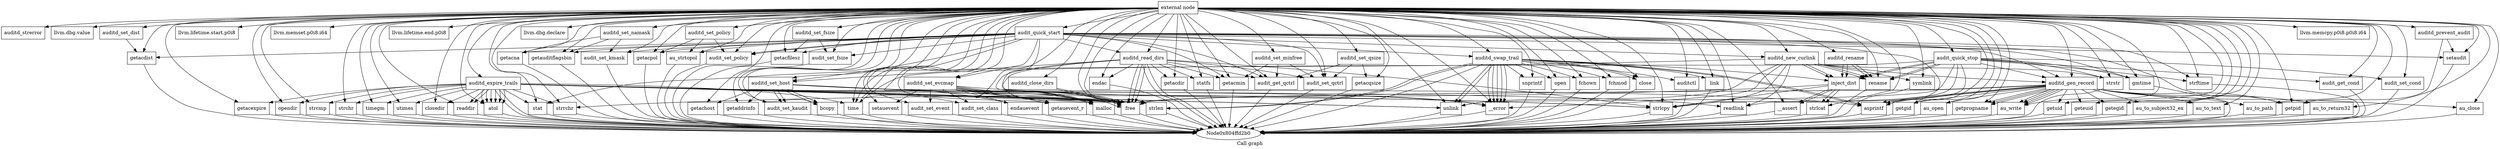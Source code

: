 digraph "Call graph" {
	label="Call graph";

	Node0x804ffd280 [shape=record,label="{external node}"];
	Node0x804ffd280 -> Node0x804ffd310;
	Node0x804ffd280 -> Node0x804ffd370;
	Node0x804ffd280 -> Node0x804ffd3d0;
	Node0x804ffd280 -> Node0x804ffd430;
	Node0x804ffd280 -> Node0x804ffd490;
	Node0x804ffd280 -> Node0x804ffd730;
	Node0x804ffd280 -> Node0x804ffd4f0;
	Node0x804ffd280 -> Node0x804ffd550;
	Node0x804ffd280 -> Node0x804ffd790;
	Node0x804ffd280 -> Node0x804ffd5b0;
	Node0x804ffd280 -> Node0x804ffd610;
	Node0x804ffd280 -> Node0x804ffd670;
	Node0x804ffd280 -> Node0x804ffd6d0;
	Node0x804ffd280 -> Node0x804ffd7f0;
	Node0x804ffd280 -> Node0x804ffd850;
	Node0x804ffd280 -> Node0x804ffd8b0;
	Node0x804ffd280 -> Node0x804ffd910;
	Node0x804ffd280 -> Node0x804ffd970;
	Node0x804ffd280 -> Node0x804ffd9d0;
	Node0x804ffd280 -> Node0x8050550f0;
	Node0x804ffd280 -> Node0x804ffda30;
	Node0x804ffd280 -> Node0x804ffda90;
	Node0x804ffd280 -> Node0x804ffdaf0;
	Node0x804ffd280 -> Node0x804ffdb50;
	Node0x804ffd280 -> Node0x804ffdbb0;
	Node0x804ffd280 -> Node0x804ffdc10;
	Node0x804ffd280 -> Node0x804ffdc70;
	Node0x804ffd280 -> Node0x804ffdcd0;
	Node0x804ffd280 -> Node0x804ffdd30;
	Node0x804ffd280 -> Node0x804ffdd90;
	Node0x804ffd280 -> Node0x804ffddf0;
	Node0x804ffd280 -> Node0x804ffde50;
	Node0x804ffd280 -> Node0x804ffdeb0;
	Node0x804ffd280 -> Node0x804ffdf10;
	Node0x804ffd280 -> Node0x804ffdf70;
	Node0x804ffd280 -> Node0x804ffdfd0;
	Node0x804ffd280 -> Node0x805055030;
	Node0x804ffd280 -> Node0x805055090;
	Node0x804ffd280 -> Node0x805055150;
	Node0x804ffd280 -> Node0x8050551b0;
	Node0x804ffd280 -> Node0x805055210;
	Node0x804ffd280 -> Node0x805055270;
	Node0x804ffd280 -> Node0x8050552d0;
	Node0x804ffd280 -> Node0x805055330;
	Node0x804ffd280 -> Node0x805055390;
	Node0x804ffd280 -> Node0x8050553f0;
	Node0x804ffd280 -> Node0x805055450;
	Node0x804ffd280 -> Node0x8050554b0;
	Node0x804ffd280 -> Node0x805055510;
	Node0x804ffd280 -> Node0x805055570;
	Node0x804ffd280 -> Node0x8050555d0;
	Node0x804ffd280 -> Node0x805055630;
	Node0x804ffd280 -> Node0x805055690;
	Node0x804ffd280 -> Node0x8050556f0;
	Node0x804ffd280 -> Node0x805055750;
	Node0x804ffd280 -> Node0x8050557b0;
	Node0x804ffd280 -> Node0x805055810;
	Node0x804ffd280 -> Node0x805055870;
	Node0x804ffd280 -> Node0x8050558d0;
	Node0x804ffd280 -> Node0x805055930;
	Node0x804ffd280 -> Node0x805055990;
	Node0x804ffd280 -> Node0x8050559f0;
	Node0x804ffd280 -> Node0x805055a50;
	Node0x804ffd280 -> Node0x805055b10;
	Node0x804ffd280 -> Node0x805055b70;
	Node0x804ffd280 -> Node0x805055bd0;
	Node0x804ffd280 -> Node0x805055c30;
	Node0x804ffd280 -> Node0x805055c90;
	Node0x804ffd280 -> Node0x805055cf0;
	Node0x804ffd280 -> Node0x805055d50;
	Node0x804ffd280 -> Node0x805055db0;
	Node0x804ffd280 -> Node0x805055e10;
	Node0x804ffd280 -> Node0x805055e70;
	Node0x804ffd280 -> Node0x805055ed0;
	Node0x804ffd280 -> Node0x805055f30;
	Node0x804ffd280 -> Node0x805055f90;
	Node0x804ffd280 -> Node0x805055ff0;
	Node0x804ffd280 -> Node0x805056050;
	Node0x804ffd280 -> Node0x8050560b0;
	Node0x804ffd280 -> Node0x805056110;
	Node0x804ffd280 -> Node0x805056170;
	Node0x804ffd280 -> Node0x8050561d0;
	Node0x804ffd280 -> Node0x805056230;
	Node0x804ffd280 -> Node0x805056290;
	Node0x804ffd280 -> Node0x8050562f0;
	Node0x804ffd280 -> Node0x805056350;
	Node0x804ffd280 -> Node0x8050563b0;
	Node0x804ffd280 -> Node0x805056410;
	Node0x804ffd280 -> Node0x805056470;
	Node0x804ffd280 -> Node0x8050564d0;
	Node0x804ffd280 -> Node0x805056530;
	Node0x804ffd280 -> Node0x805056590;
	Node0x804ffd280 -> Node0x805056650;
	Node0x804ffd280 -> Node0x8050565f0;
	Node0x804ffd280 -> Node0x8050566b0;
	Node0x804ffd280 -> Node0x805056710;
	Node0x804ffd280 -> Node0x805056770;
	Node0x804ffd280 -> Node0x8050567d0;
	Node0x804ffd280 -> Node0x805056830;
	Node0x804ffd280 -> Node0x805056890;
	Node0x804ffd310 [shape=record,label="{auditd_strerror}"];
	Node0x804ffd370 [shape=record,label="{llvm.dbg.value}"];
	Node0x804ffd3d0 [shape=record,label="{auditd_set_dist}"];
	Node0x804ffd3d0 -> Node0x804ffd430;
	Node0x804ffd430 [shape=record,label="{getacdist}"];
	Node0x804ffd430 -> Node0x804ffd2b0;
	Node0x804ffd490 [shape=record,label="{auditd_set_host}"];
	Node0x804ffd490 -> Node0x804ffd4f0;
	Node0x804ffd490 -> Node0x804ffd550;
	Node0x804ffd490 -> Node0x804ffd5b0;
	Node0x804ffd490 -> Node0x804ffd610;
	Node0x804ffd490 -> Node0x804ffd670;
	Node0x804ffd490 -> Node0x804ffd6d0;
	Node0x804ffd490 -> Node0x804ffd6d0;
	Node0x804ffd490 -> Node0x804ffd610;
	Node0x804ffd490 -> Node0x804ffd5b0;
	Node0x804ffd730 [shape=record,label="{llvm.lifetime.start.p0i8}"];
	Node0x804ffd4f0 [shape=record,label="{getachost}"];
	Node0x804ffd4f0 -> Node0x804ffd2b0;
	Node0x804ffd550 [shape=record,label="{strlen}"];
	Node0x804ffd550 -> Node0x804ffd2b0;
	Node0x804ffd790 [shape=record,label="{llvm.memset.p0i8.i64}"];
	Node0x804ffd5b0 [shape=record,label="{audit_set_kaudit}"];
	Node0x804ffd5b0 -> Node0x804ffd2b0;
	Node0x804ffd610 [shape=record,label="{__error}"];
	Node0x804ffd610 -> Node0x804ffd2b0;
	Node0x804ffd670 [shape=record,label="{getaddrinfo}"];
	Node0x804ffd670 -> Node0x804ffd2b0;
	Node0x804ffd6d0 [shape=record,label="{bcopy}"];
	Node0x804ffd6d0 -> Node0x804ffd2b0;
	Node0x804ffd7f0 [shape=record,label="{llvm.lifetime.end.p0i8}"];
	Node0x804ffd850 [shape=record,label="{auditd_set_minfree}"];
	Node0x804ffd850 -> Node0x804ffd8b0;
	Node0x804ffd850 -> Node0x804ffd910;
	Node0x804ffd850 -> Node0x804ffd970;
	Node0x804ffd8b0 [shape=record,label="{getacmin}"];
	Node0x804ffd8b0 -> Node0x804ffd2b0;
	Node0x804ffd910 [shape=record,label="{audit_get_qctrl}"];
	Node0x804ffd910 -> Node0x804ffd2b0;
	Node0x804ffd970 [shape=record,label="{audit_set_qctrl}"];
	Node0x804ffd970 -> Node0x804ffd2b0;
	Node0x804ffd9d0 [shape=record,label="{auditd_expire_trails}"];
	Node0x804ffd9d0 -> Node0x804ffda30;
	Node0x804ffd9d0 -> Node0x804ffda90;
	Node0x804ffd9d0 -> Node0x804ffdaf0;
	Node0x804ffd9d0 -> Node0x804ffdb50;
	Node0x804ffd9d0 -> Node0x804ffdbb0;
	Node0x804ffd9d0 -> Node0x804ffdc10;
	Node0x804ffd9d0 -> Node0x804ffdc70;
	Node0x804ffd9d0 -> Node0x804ffdcd0;
	Node0x804ffd9d0 -> Node0x804ffdd30;
	Node0x804ffd9d0 -> Node0x804ffdd90;
	Node0x804ffd9d0 -> Node0x804ffdd30;
	Node0x804ffd9d0 -> Node0x804ffddf0;
	Node0x804ffd9d0 -> Node0x804ffde50;
	Node0x804ffd9d0 -> Node0x804ffd550;
	Node0x804ffd9d0 -> Node0x804ffdeb0;
	Node0x804ffd9d0 -> Node0x804ffdeb0;
	Node0x804ffd9d0 -> Node0x804ffdeb0;
	Node0x804ffd9d0 -> Node0x804ffdeb0;
	Node0x804ffd9d0 -> Node0x804ffdeb0;
	Node0x804ffd9d0 -> Node0x804ffdeb0;
	Node0x804ffd9d0 -> Node0x804ffdf10;
	Node0x804ffd9d0 -> Node0x804ffdf70;
	Node0x804ffd9d0 -> Node0x804ffdfd0;
	Node0x804ffd9d0 -> Node0x804ffdd30;
	Node0x804ffd9d0 -> Node0x804ffdc10;
	Node0x804ffd9d0 -> Node0x805055030;
	Node0x804ffd9d0 -> Node0x804ffd2b0;
	Node0x804ffd9d0 -> Node0x805055090;
	Node0x804ffd9d0 -> Node0x804ffd2b0;
	Node0x804ffd9d0 -> Node0x805055090;
	Node0x804ffd9d0 -> Node0x804ffdd30;
	Node0x804ffd9d0 -> Node0x804ffdd30;
	Node0x8050550f0 [shape=record,label="{llvm.dbg.declare}"];
	Node0x804ffda30 [shape=record,label="{time}"];
	Node0x804ffda30 -> Node0x804ffd2b0;
	Node0x804ffda90 [shape=record,label="{getacexpire}"];
	Node0x804ffda90 -> Node0x804ffd2b0;
	Node0x804ffdaf0 [shape=record,label="{readlink}"];
	Node0x804ffdaf0 -> Node0x804ffd2b0;
	Node0x804ffdb50 [shape=record,label="{strrchr}"];
	Node0x804ffdb50 -> Node0x804ffd2b0;
	Node0x804ffdbb0 [shape=record,label="{opendir}"];
	Node0x804ffdbb0 -> Node0x804ffd2b0;
	Node0x804ffdc10 [shape=record,label="{readdir}"];
	Node0x804ffdc10 -> Node0x804ffd2b0;
	Node0x804ffdc70 [shape=record,label="{asprintf}"];
	Node0x804ffdc70 -> Node0x804ffd2b0;
	Node0x804ffdcd0 [shape=record,label="{stat}"];
	Node0x804ffdcd0 -> Node0x804ffd2b0;
	Node0x804ffdd30 [shape=record,label="{free}"];
	Node0x804ffdd30 -> Node0x804ffd2b0;
	Node0x804ffdd90 [shape=record,label="{strcmp}"];
	Node0x804ffdd90 -> Node0x804ffd2b0;
	Node0x804ffddf0 [shape=record,label="{strchr}"];
	Node0x804ffddf0 -> Node0x804ffd2b0;
	Node0x804ffde50 [shape=record,label="{strlcpy}"];
	Node0x804ffde50 -> Node0x804ffd2b0;
	Node0x804ffdeb0 [shape=record,label="{atol}"];
	Node0x804ffdeb0 -> Node0x804ffd2b0;
	Node0x804ffdf10 [shape=record,label="{timegm}"];
	Node0x804ffdf10 -> Node0x804ffd2b0;
	Node0x804ffdf70 [shape=record,label="{utimes}"];
	Node0x804ffdf70 -> Node0x804ffd2b0;
	Node0x804ffdfd0 [shape=record,label="{malloc}"];
	Node0x804ffdfd0 -> Node0x804ffd2b0;
	Node0x805055030 [shape=record,label="{closedir}"];
	Node0x805055030 -> Node0x804ffd2b0;
	Node0x805055090 [shape=record,label="{unlink}"];
	Node0x805055090 -> Node0x804ffd2b0;
	Node0x805055150 [shape=record,label="{auditd_read_dirs}"];
	Node0x805055150 -> Node0x804ffd8b0;
	Node0x805055150 -> Node0x804ffd910;
	Node0x805055150 -> Node0x804ffd970;
	Node0x805055150 -> Node0x804ffd490;
	Node0x805055150 -> Node0x804ffdd30;
	Node0x805055150 -> Node0x804ffdd30;
	Node0x805055150 -> Node0x8050551b0;
	Node0x805055150 -> Node0x805055210;
	Node0x805055150 -> Node0x805055270;
	Node0x805055150 -> Node0x804ffd2b0;
	Node0x805055150 -> Node0x804ffd2b0;
	Node0x805055150 -> Node0x804ffdfd0;
	Node0x805055150 -> Node0x804ffdfd0;
	Node0x805055150 -> Node0x804ffdd30;
	Node0x805055150 -> Node0x804ffde50;
	Node0x8050551b0 [shape=record,label="{endac}"];
	Node0x8050551b0 -> Node0x804ffd2b0;
	Node0x805055210 [shape=record,label="{getacdir}"];
	Node0x805055210 -> Node0x804ffd2b0;
	Node0x805055270 [shape=record,label="{statfs}"];
	Node0x805055270 -> Node0x804ffd2b0;
	Node0x8050552d0 [shape=record,label="{auditd_close_dirs}"];
	Node0x8050552d0 -> Node0x804ffdd30;
	Node0x8050552d0 -> Node0x804ffdd30;
	Node0x805055330 [shape=record,label="{auditd_set_evcmap}"];
	Node0x805055330 -> Node0x804ffdfd0;
	Node0x805055330 -> Node0x804ffdfd0;
	Node0x805055330 -> Node0x804ffdd30;
	Node0x805055330 -> Node0x805055390;
	Node0x805055330 -> Node0x8050553f0;
	Node0x805055330 -> Node0x804ffde50;
	Node0x805055330 -> Node0x805055450;
	Node0x805055330 -> Node0x8050554b0;
	Node0x805055330 -> Node0x8050553f0;
	Node0x805055330 -> Node0x805055510;
	Node0x805055330 -> Node0x804ffdd30;
	Node0x805055330 -> Node0x804ffdd30;
	Node0x805055390 [shape=record,label="{setauevent}"];
	Node0x805055390 -> Node0x804ffd2b0;
	Node0x8050553f0 [shape=record,label="{getauevent_r}"];
	Node0x8050553f0 -> Node0x804ffd2b0;
	Node0x805055450 [shape=record,label="{audit_set_event}"];
	Node0x805055450 -> Node0x804ffd2b0;
	Node0x8050554b0 [shape=record,label="{audit_set_class}"];
	Node0x8050554b0 -> Node0x804ffd2b0;
	Node0x805055510 [shape=record,label="{endauevent}"];
	Node0x805055510 -> Node0x804ffd2b0;
	Node0x805055570 [shape=record,label="{auditd_set_namask}"];
	Node0x805055570 -> Node0x8050555d0;
	Node0x805055570 -> Node0x805055630;
	Node0x805055570 -> Node0x805055690;
	Node0x8050560b0 [shape=record,label="{getprogname}"];
	Node0x8050560b0 -> Node0x804ffd2b0;
	Node0x8050555d0 [shape=record,label="{getacna}"];
	Node0x8050555d0 -> Node0x804ffd2b0;
	Node0x805055630 [shape=record,label="{getauditflagsbin}"];
	Node0x805055630 -> Node0x804ffd2b0;
	Node0x805055690 [shape=record,label="{audit_set_kmask}"];
	Node0x805055690 -> Node0x804ffd2b0;
	Node0x8050556f0 [shape=record,label="{auditd_set_policy}"];
	Node0x8050556f0 -> Node0x805055750;
	Node0x8050556f0 -> Node0x8050557b0;
	Node0x8050556f0 -> Node0x805055810;
	Node0x805055750 [shape=record,label="{getacpol}"];
	Node0x805055750 -> Node0x804ffd2b0;
	Node0x8050557b0 [shape=record,label="{au_strtopol}"];
	Node0x8050557b0 -> Node0x804ffd2b0;
	Node0x805055810 [shape=record,label="{audit_set_policy}"];
	Node0x805055810 -> Node0x804ffd2b0;
	Node0x805055870 [shape=record,label="{auditd_set_fsize}"];
	Node0x805055870 -> Node0x8050558d0;
	Node0x805055870 -> Node0x805055930;
	Node0x8050558d0 [shape=record,label="{getacfilesz}"];
	Node0x8050558d0 -> Node0x804ffd2b0;
	Node0x805055930 [shape=record,label="{audit_set_fsize}"];
	Node0x805055930 -> Node0x804ffd2b0;
	Node0x805055990 [shape=record,label="{auditd_set_qsize}"];
	Node0x805055990 -> Node0x8050559f0;
	Node0x805055990 -> Node0x804ffd910;
	Node0x805055990 -> Node0x804ffd970;
	Node0x8050559f0 [shape=record,label="{getacqsize}"];
	Node0x8050559f0 -> Node0x804ffd2b0;
	Node0x805055a50 [shape=record,label="{auditd_rename}"];
	Node0x805055a50 -> Node0x805055ab0;
	Node0x805055a50 -> Node0x805055ab0;
	Node0x805055a50 -> Node0x805055b10;
	Node0x805055a50 -> Node0x805055b10;
	Node0x805055ab0 [shape=record,label="{inject_dist}"];
	Node0x805055ab0 -> Node0x804ffdb50;
	Node0x805055ab0 -> Node0x805055b70;
	Node0x805055ab0 -> Node0x805055b70;
	Node0x805055ab0 -> Node0x804ffde50;
	Node0x805055ab0 -> Node0x805055bd0;
	Node0x805055ab0 -> Node0x805055bd0;
	Node0x805055b10 [shape=record,label="{rename}"];
	Node0x805055b10 -> Node0x804ffd2b0;
	Node0x805055b70 [shape=record,label="{__assert}"];
	Node0x805055b70 -> Node0x804ffd2b0;
	Node0x805055bd0 [shape=record,label="{strlcat}"];
	Node0x805055bd0 -> Node0x804ffd2b0;
	Node0x805055c30 [shape=record,label="{auditd_swap_trail}"];
	Node0x805055c30 -> Node0x804ffd550;
	Node0x805055c30 -> Node0x805055c90;
	Node0x805055c30 -> Node0x804ffd610;
	Node0x805055c30 -> Node0x804ffd550;
	Node0x805055c30 -> Node0x804ffd610;
	Node0x805055c30 -> Node0x804ffdc70;
	Node0x805055c30 -> Node0x804ffdc70;
	Node0x805055c30 -> Node0x805055cf0;
	Node0x805055c30 -> Node0x805055d50;
	Node0x805055c30 -> Node0x805055db0;
	Node0x805055c30 -> Node0x805055e10;
	Node0x805055c30 -> Node0x805055090;
	Node0x805055c30 -> Node0x805055e10;
	Node0x805055c30 -> Node0x805055e70;
	Node0x805055c30 -> Node0x804ffd610;
	Node0x805055c30 -> Node0x805055090;
	Node0x805055c30 -> Node0x805055ab0;
	Node0x805055c30 -> Node0x805055ed0;
	Node0x805055c30 -> Node0x804ffd610;
	Node0x805055c30 -> Node0x804ffd2b0;
	Node0x805055c30 -> Node0x804ffd610;
	Node0x805055c90 [shape=record,label="{snprintf}"];
	Node0x805055c90 -> Node0x804ffd2b0;
	Node0x805055cf0 [shape=record,label="{open}"];
	Node0x805055cf0 -> Node0x804ffd2b0;
	Node0x805055d50 [shape=record,label="{fchown}"];
	Node0x805055d50 -> Node0x804ffd2b0;
	Node0x805055db0 [shape=record,label="{fchmod}"];
	Node0x805055db0 -> Node0x804ffd2b0;
	Node0x805055e10 [shape=record,label="{close}"];
	Node0x805055e10 -> Node0x804ffd2b0;
	Node0x805055e70 [shape=record,label="{auditctl}"];
	Node0x805055e70 -> Node0x804ffd2b0;
	Node0x805055ed0 [shape=record,label="{link}"];
	Node0x805055ed0 -> Node0x804ffd2b0;
	Node0x805055f30 [shape=record,label="{auditd_prevent_audit}"];
	Node0x805055f30 -> Node0x805055f90;
	Node0x805055f30 -> Node0x805055ff0;
	Node0x805055f90 [shape=record,label="{getpid}"];
	Node0x805055f90 -> Node0x804ffd2b0;
	Node0x805055ff0 [shape=record,label="{setaudit}"];
	Node0x805055ff0 -> Node0x804ffd2b0;
	Node0x805056050 [shape=record,label="{auditd_gen_record}"];
	Node0x805056050 -> Node0x8050560b0;
	Node0x805056050 -> Node0x804ffdc70;
	Node0x805056050 -> Node0x8050560b0;
	Node0x805056050 -> Node0x804ffdc70;
	Node0x805056050 -> Node0x8050560b0;
	Node0x805056050 -> Node0x804ffdc70;
	Node0x805056050 -> Node0x805056110;
	Node0x805056050 -> Node0x804ffdd30;
	Node0x805056050 -> Node0x805056170;
	Node0x805056050 -> Node0x805055f90;
	Node0x805056050 -> Node0x8050561d0;
	Node0x805056050 -> Node0x805056230;
	Node0x805056050 -> Node0x805056290;
	Node0x805056050 -> Node0x8050562f0;
	Node0x805056050 -> Node0x805056350;
	Node0x805056050 -> Node0x8050563b0;
	Node0x805056050 -> Node0x805056350;
	Node0x805056050 -> Node0x804ffdd30;
	Node0x805056050 -> Node0x805056410;
	Node0x805056050 -> Node0x805056350;
	Node0x805056050 -> Node0x805056470;
	Node0x805056050 -> Node0x805056350;
	Node0x805056050 -> Node0x8050564d0;
	Node0x805056110 [shape=record,label="{au_open}"];
	Node0x805056110 -> Node0x804ffd2b0;
	Node0x805056170 [shape=record,label="{getuid}"];
	Node0x805056170 -> Node0x804ffd2b0;
	Node0x8050561d0 [shape=record,label="{geteuid}"];
	Node0x8050561d0 -> Node0x804ffd2b0;
	Node0x805056230 [shape=record,label="{getegid}"];
	Node0x805056230 -> Node0x804ffd2b0;
	Node0x805056290 [shape=record,label="{getgid}"];
	Node0x805056290 -> Node0x804ffd2b0;
	Node0x8050562f0 [shape=record,label="{au_to_subject32_ex}"];
	Node0x8050562f0 -> Node0x804ffd2b0;
	Node0x805056350 [shape=record,label="{au_write}"];
	Node0x805056350 -> Node0x804ffd2b0;
	Node0x8050563b0 [shape=record,label="{au_to_text}"];
	Node0x8050563b0 -> Node0x804ffd2b0;
	Node0x805056410 [shape=record,label="{au_to_path}"];
	Node0x805056410 -> Node0x804ffd2b0;
	Node0x805056470 [shape=record,label="{au_to_return32}"];
	Node0x805056470 -> Node0x804ffd2b0;
	Node0x8050564d0 [shape=record,label="{au_close}"];
	Node0x8050564d0 -> Node0x804ffd2b0;
	Node0x805056530 [shape=record,label="{auditd_new_curlink}"];
	Node0x805056530 -> Node0x804ffdaf0;
	Node0x805056530 -> Node0x804ffdcd0;
	Node0x805056530 -> Node0x804ffde50;
	Node0x805056530 -> Node0x805056590;
	Node0x805056530 -> Node0x805055ab0;
	Node0x805056530 -> Node0x805055ab0;
	Node0x805056530 -> Node0x805055b10;
	Node0x805056530 -> Node0x805055b10;
	Node0x805056530 -> Node0x805055090;
	Node0x805056530 -> Node0x805056050;
	Node0x805056530 -> Node0x804ffd610;
	Node0x805056530 -> Node0x8050565f0;
	Node0x805056590 [shape=record,label="{strstr}"];
	Node0x805056590 -> Node0x804ffd2b0;
	Node0x805056650 [shape=record,label="{llvm.memcpy.p0i8.p0i8.i64}"];
	Node0x8050565f0 [shape=record,label="{symlink}"];
	Node0x8050565f0 -> Node0x804ffd2b0;
	Node0x8050566b0 [shape=record,label="{audit_quick_start}"];
	Node0x8050566b0 -> Node0x805055f90;
	Node0x8050566b0 -> Node0x805055ff0;
	Node0x8050566b0 -> Node0x805055150;
	Node0x8050566b0 -> Node0x804ffd430;
	Node0x8050566b0 -> Node0x804ffda30;
	Node0x8050566b0 -> Node0x805056710;
	Node0x8050566b0 -> Node0x805056770;
	Node0x8050566b0 -> Node0x805056290;
	Node0x8050566b0 -> Node0x805055c30;
	Node0x8050566b0 -> Node0x805056530;
	Node0x8050566b0 -> Node0x805056050;
	Node0x8050566b0 -> Node0x805055330;
	Node0x8050566b0 -> Node0x8050555d0;
	Node0x8050566b0 -> Node0x805055630;
	Node0x8050566b0 -> Node0x805055690;
	Node0x8050566b0 -> Node0x805055750;
	Node0x8050566b0 -> Node0x8050557b0;
	Node0x8050566b0 -> Node0x805055810;
	Node0x8050566b0 -> Node0x805055810;
	Node0x8050566b0 -> Node0x8050558d0;
	Node0x8050566b0 -> Node0x805055930;
	Node0x8050566b0 -> Node0x804ffd8b0;
	Node0x8050566b0 -> Node0x804ffd910;
	Node0x8050566b0 -> Node0x804ffd970;
	Node0x8050566b0 -> Node0x804ffd490;
	Node0x8050566b0 -> Node0x804ffdd30;
	Node0x805056710 [shape=record,label="{gmtime}"];
	Node0x805056710 -> Node0x804ffd2b0;
	Node0x805056770 [shape=record,label="{strftime}"];
	Node0x805056770 -> Node0x804ffd2b0;
	Node0x8050567d0 [shape=record,label="{audit_quick_stop}"];
	Node0x8050567d0 -> Node0x805056830;
	Node0x8050567d0 -> Node0x805056050;
	Node0x8050567d0 -> Node0x805056890;
	Node0x8050567d0 -> Node0x804ffdaf0;
	Node0x8050567d0 -> Node0x804ffda30;
	Node0x8050567d0 -> Node0x805056710;
	Node0x8050567d0 -> Node0x805056770;
	Node0x8050567d0 -> Node0x804ffde50;
	Node0x8050567d0 -> Node0x805056590;
	Node0x8050567d0 -> Node0x805055ab0;
	Node0x8050567d0 -> Node0x805055ab0;
	Node0x8050567d0 -> Node0x805055b10;
	Node0x8050567d0 -> Node0x805055b10;
	Node0x8050567d0 -> Node0x805055090;
	Node0x805056830 [shape=record,label="{audit_get_cond}"];
	Node0x805056830 -> Node0x804ffd2b0;
	Node0x805056890 [shape=record,label="{audit_set_cond}"];
	Node0x805056890 -> Node0x804ffd2b0;
}
